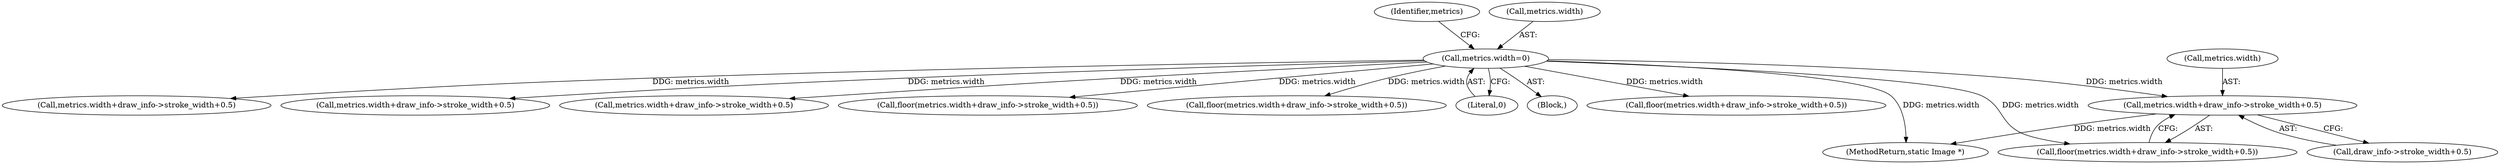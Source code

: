 digraph "0_ImageMagick_aeff00de228bc5a158c2a975ab47845d8a1db456_0@pointer" {
"1000237" [label="(Call,metrics.width+draw_info->stroke_width+0.5)"];
"1000200" [label="(Call,metrics.width=0)"];
"1000238" [label="(Call,metrics.width)"];
"1000204" [label="(Literal,0)"];
"1000207" [label="(Identifier,metrics)"];
"1000635" [label="(Call,metrics.width+draw_info->stroke_width+0.5)"];
"1000236" [label="(Call,floor(metrics.width+draw_info->stroke_width+0.5))"];
"1000201" [label="(Call,metrics.width)"];
"1000338" [label="(Call,metrics.width+draw_info->stroke_width+0.5)"];
"1000241" [label="(Call,draw_info->stroke_width+0.5)"];
"1000478" [label="(Call,metrics.width+draw_info->stroke_width+0.5)"];
"1000477" [label="(Call,floor(metrics.width+draw_info->stroke_width+0.5))"];
"1000337" [label="(Call,floor(metrics.width+draw_info->stroke_width+0.5))"];
"1000106" [label="(Block,)"];
"1000634" [label="(Call,floor(metrics.width+draw_info->stroke_width+0.5))"];
"1000237" [label="(Call,metrics.width+draw_info->stroke_width+0.5)"];
"1000854" [label="(MethodReturn,static Image *)"];
"1000200" [label="(Call,metrics.width=0)"];
"1000237" -> "1000236"  [label="AST: "];
"1000237" -> "1000241"  [label="CFG: "];
"1000238" -> "1000237"  [label="AST: "];
"1000241" -> "1000237"  [label="AST: "];
"1000236" -> "1000237"  [label="CFG: "];
"1000237" -> "1000854"  [label="DDG: metrics.width"];
"1000200" -> "1000237"  [label="DDG: metrics.width"];
"1000200" -> "1000106"  [label="AST: "];
"1000200" -> "1000204"  [label="CFG: "];
"1000201" -> "1000200"  [label="AST: "];
"1000204" -> "1000200"  [label="AST: "];
"1000207" -> "1000200"  [label="CFG: "];
"1000200" -> "1000854"  [label="DDG: metrics.width"];
"1000200" -> "1000236"  [label="DDG: metrics.width"];
"1000200" -> "1000337"  [label="DDG: metrics.width"];
"1000200" -> "1000338"  [label="DDG: metrics.width"];
"1000200" -> "1000477"  [label="DDG: metrics.width"];
"1000200" -> "1000478"  [label="DDG: metrics.width"];
"1000200" -> "1000634"  [label="DDG: metrics.width"];
"1000200" -> "1000635"  [label="DDG: metrics.width"];
}
